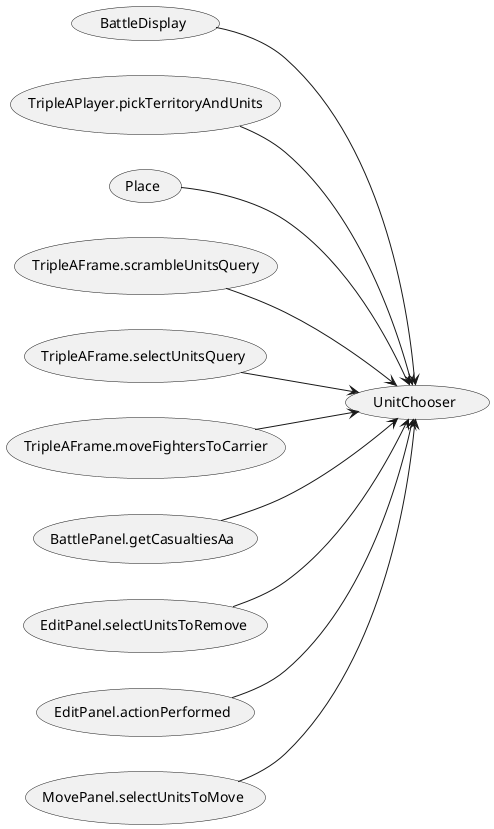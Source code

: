 @startuml
'https://plantuml.com/use-case-diagram

left to right direction
skinparam packageStyle rect
(UnitChooser)

(BattleDisplay) --> (UnitChooser)
(TripleAPlayer.pickTerritoryAndUnits) --> (UnitChooser)
(Place) --> (UnitChooser)
(TripleAFrame.scrambleUnitsQuery)--> (UnitChooser)
(TripleAFrame.selectUnitsQuery)--> (UnitChooser)
(TripleAFrame.moveFightersToCarrier)--> (UnitChooser)
(BattlePanel.getCasualtiesAa)--> (UnitChooser)
(EditPanel.selectUnitsToRemove)--> (UnitChooser)
(EditPanel.actionPerformed)--> (UnitChooser)
(MovePanel.selectUnitsToMove)--> (UnitChooser)
@enduml